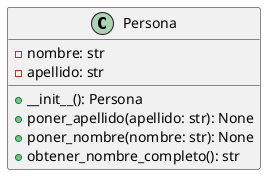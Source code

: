@startuml
class Persona {
    - nombre: str
    - apellido: str

    + __init__(): Persona
    + poner_apellido(apellido: str): None
    + poner_nombre(nombre: str): None
    + obtener_nombre_completo(): str
}

@enduml